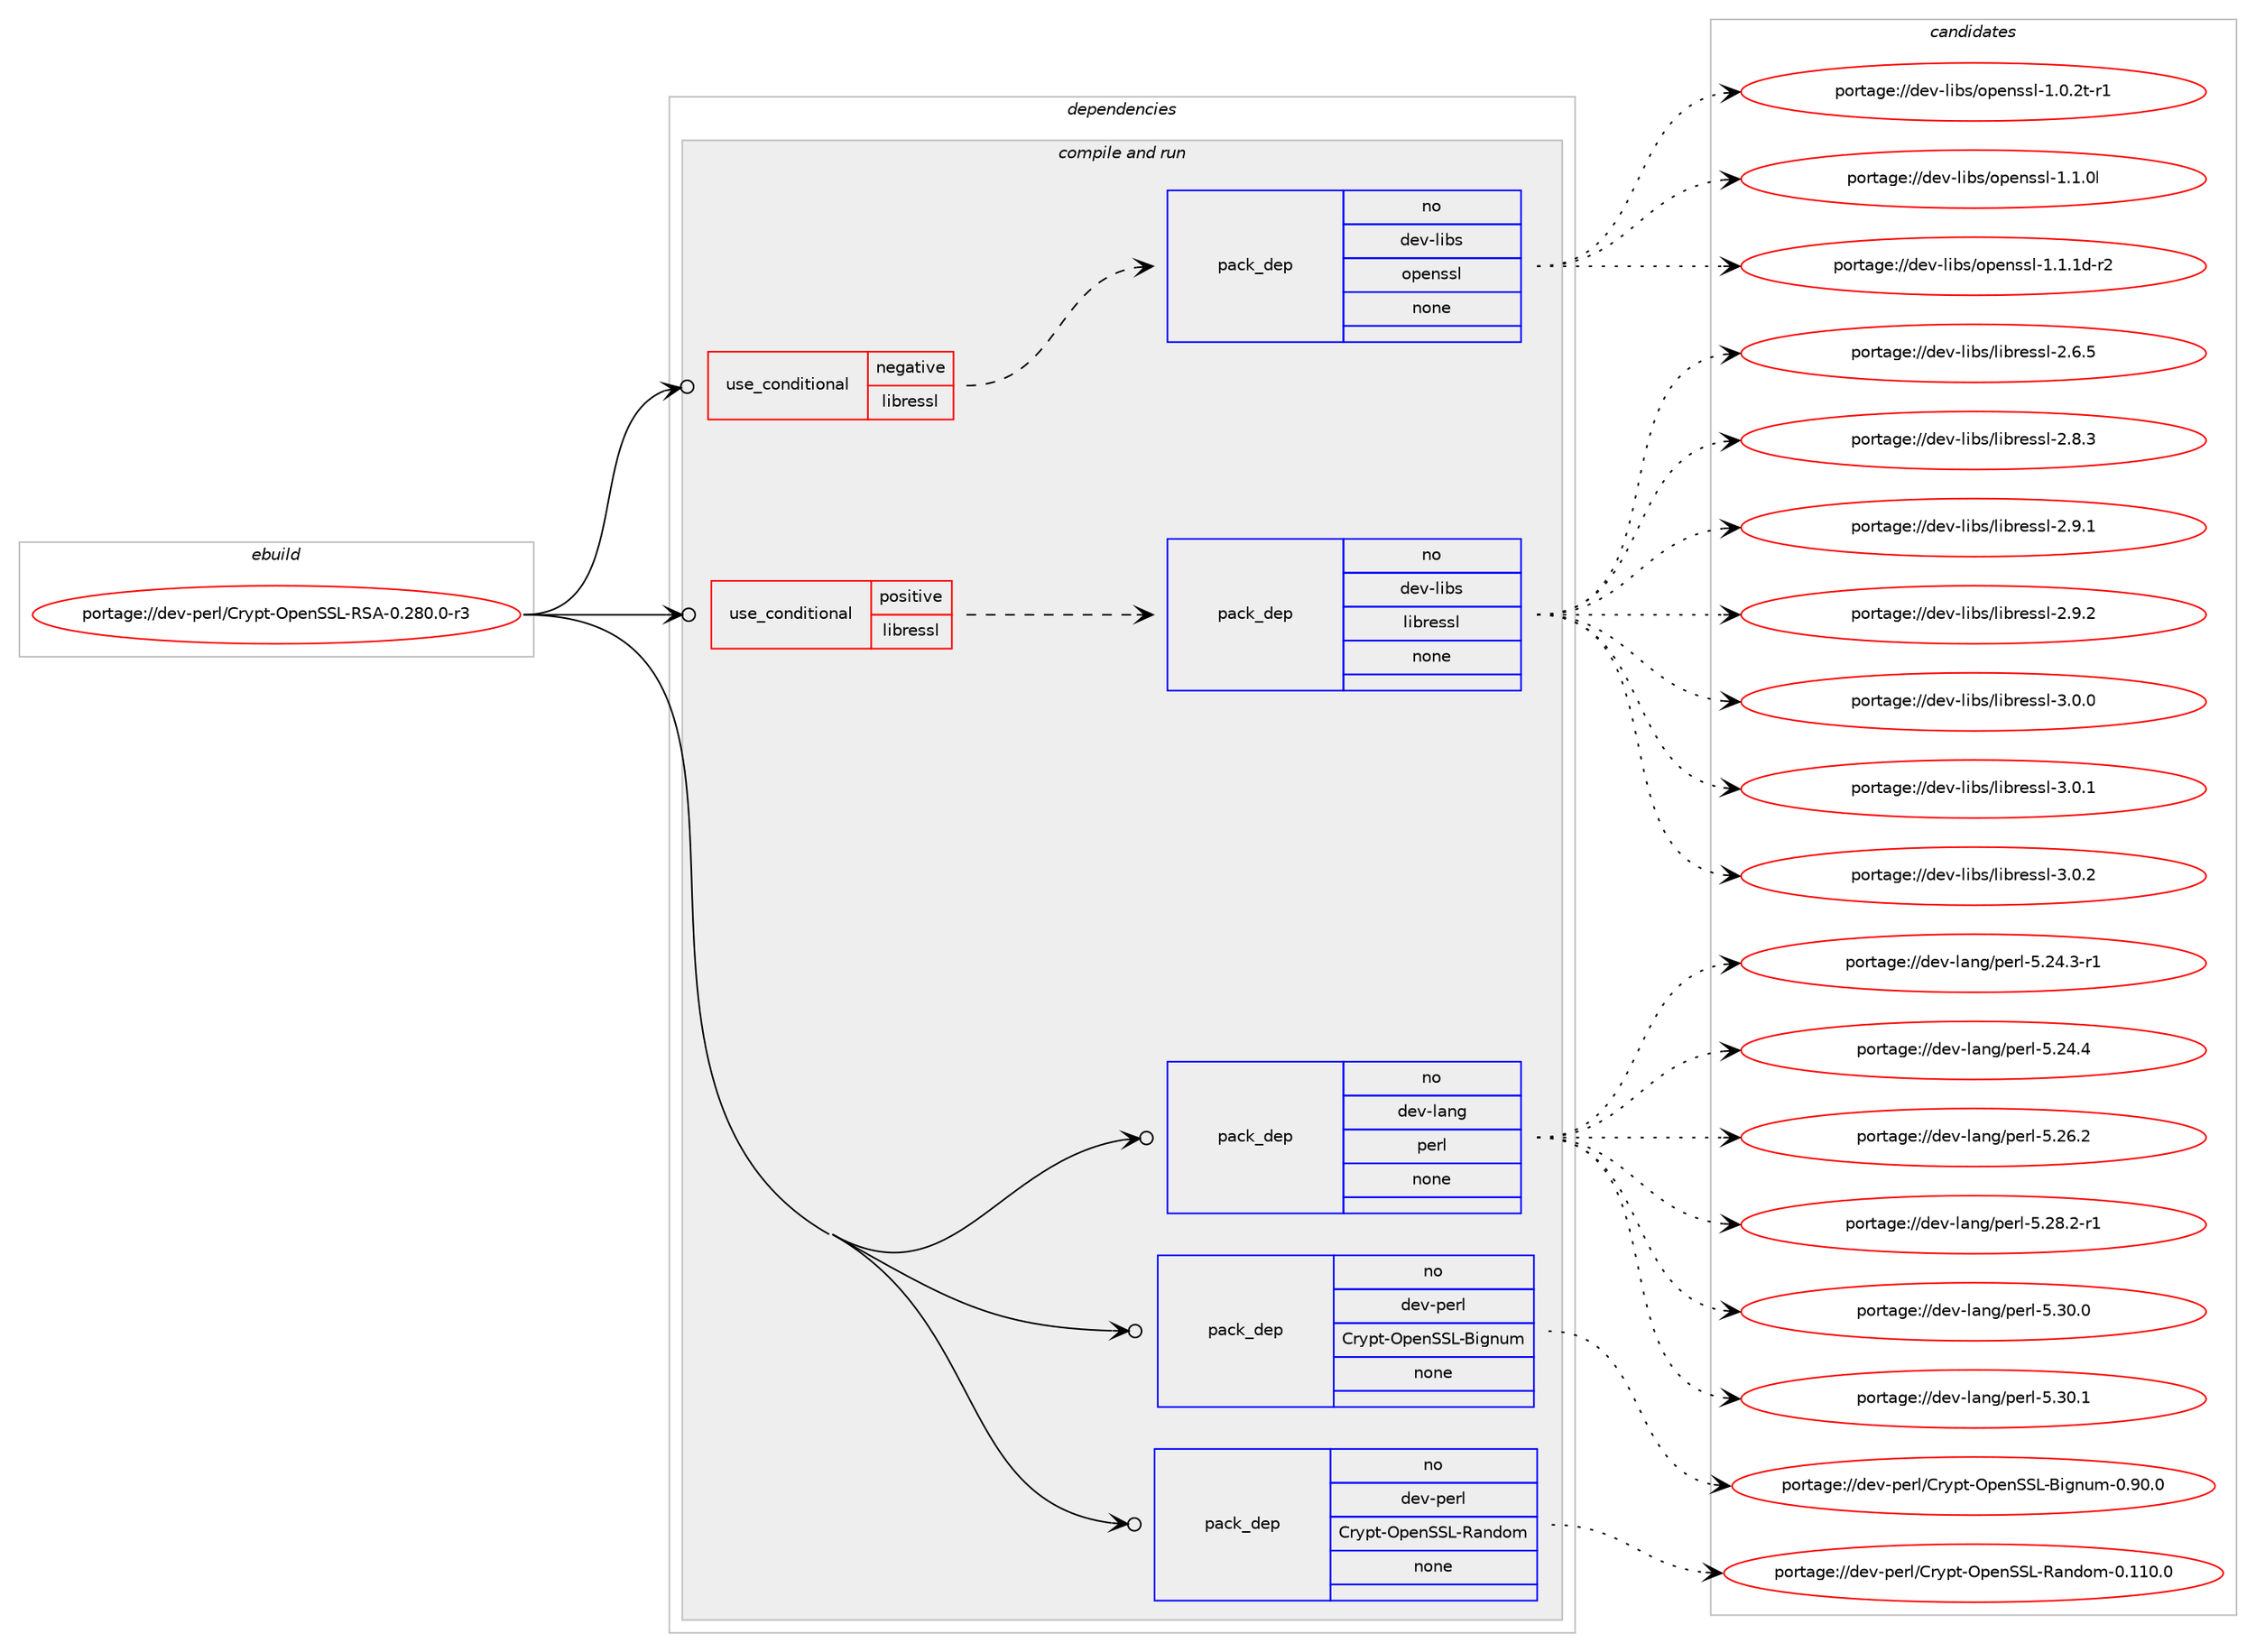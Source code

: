 digraph prolog {

# *************
# Graph options
# *************

newrank=true;
concentrate=true;
compound=true;
graph [rankdir=LR,fontname=Helvetica,fontsize=10,ranksep=1.5];#, ranksep=2.5, nodesep=0.2];
edge  [arrowhead=vee];
node  [fontname=Helvetica,fontsize=10];

# **********
# The ebuild
# **********

subgraph cluster_leftcol {
color=gray;
rank=same;
label=<<i>ebuild</i>>;
id [label="portage://dev-perl/Crypt-OpenSSL-RSA-0.280.0-r3", color=red, width=4, href="../dev-perl/Crypt-OpenSSL-RSA-0.280.0-r3.svg"];
}

# ****************
# The dependencies
# ****************

subgraph cluster_midcol {
color=gray;
label=<<i>dependencies</i>>;
subgraph cluster_compile {
fillcolor="#eeeeee";
style=filled;
label=<<i>compile</i>>;
}
subgraph cluster_compileandrun {
fillcolor="#eeeeee";
style=filled;
label=<<i>compile and run</i>>;
subgraph cond22708 {
dependency110296 [label=<<TABLE BORDER="0" CELLBORDER="1" CELLSPACING="0" CELLPADDING="4"><TR><TD ROWSPAN="3" CELLPADDING="10">use_conditional</TD></TR><TR><TD>negative</TD></TR><TR><TD>libressl</TD></TR></TABLE>>, shape=none, color=red];
subgraph pack84416 {
dependency110297 [label=<<TABLE BORDER="0" CELLBORDER="1" CELLSPACING="0" CELLPADDING="4" WIDTH="220"><TR><TD ROWSPAN="6" CELLPADDING="30">pack_dep</TD></TR><TR><TD WIDTH="110">no</TD></TR><TR><TD>dev-libs</TD></TR><TR><TD>openssl</TD></TR><TR><TD>none</TD></TR><TR><TD></TD></TR></TABLE>>, shape=none, color=blue];
}
dependency110296:e -> dependency110297:w [weight=20,style="dashed",arrowhead="vee"];
}
id:e -> dependency110296:w [weight=20,style="solid",arrowhead="odotvee"];
subgraph cond22709 {
dependency110298 [label=<<TABLE BORDER="0" CELLBORDER="1" CELLSPACING="0" CELLPADDING="4"><TR><TD ROWSPAN="3" CELLPADDING="10">use_conditional</TD></TR><TR><TD>positive</TD></TR><TR><TD>libressl</TD></TR></TABLE>>, shape=none, color=red];
subgraph pack84417 {
dependency110299 [label=<<TABLE BORDER="0" CELLBORDER="1" CELLSPACING="0" CELLPADDING="4" WIDTH="220"><TR><TD ROWSPAN="6" CELLPADDING="30">pack_dep</TD></TR><TR><TD WIDTH="110">no</TD></TR><TR><TD>dev-libs</TD></TR><TR><TD>libressl</TD></TR><TR><TD>none</TD></TR><TR><TD></TD></TR></TABLE>>, shape=none, color=blue];
}
dependency110298:e -> dependency110299:w [weight=20,style="dashed",arrowhead="vee"];
}
id:e -> dependency110298:w [weight=20,style="solid",arrowhead="odotvee"];
subgraph pack84418 {
dependency110300 [label=<<TABLE BORDER="0" CELLBORDER="1" CELLSPACING="0" CELLPADDING="4" WIDTH="220"><TR><TD ROWSPAN="6" CELLPADDING="30">pack_dep</TD></TR><TR><TD WIDTH="110">no</TD></TR><TR><TD>dev-lang</TD></TR><TR><TD>perl</TD></TR><TR><TD>none</TD></TR><TR><TD></TD></TR></TABLE>>, shape=none, color=blue];
}
id:e -> dependency110300:w [weight=20,style="solid",arrowhead="odotvee"];
subgraph pack84419 {
dependency110301 [label=<<TABLE BORDER="0" CELLBORDER="1" CELLSPACING="0" CELLPADDING="4" WIDTH="220"><TR><TD ROWSPAN="6" CELLPADDING="30">pack_dep</TD></TR><TR><TD WIDTH="110">no</TD></TR><TR><TD>dev-perl</TD></TR><TR><TD>Crypt-OpenSSL-Bignum</TD></TR><TR><TD>none</TD></TR><TR><TD></TD></TR></TABLE>>, shape=none, color=blue];
}
id:e -> dependency110301:w [weight=20,style="solid",arrowhead="odotvee"];
subgraph pack84420 {
dependency110302 [label=<<TABLE BORDER="0" CELLBORDER="1" CELLSPACING="0" CELLPADDING="4" WIDTH="220"><TR><TD ROWSPAN="6" CELLPADDING="30">pack_dep</TD></TR><TR><TD WIDTH="110">no</TD></TR><TR><TD>dev-perl</TD></TR><TR><TD>Crypt-OpenSSL-Random</TD></TR><TR><TD>none</TD></TR><TR><TD></TD></TR></TABLE>>, shape=none, color=blue];
}
id:e -> dependency110302:w [weight=20,style="solid",arrowhead="odotvee"];
}
subgraph cluster_run {
fillcolor="#eeeeee";
style=filled;
label=<<i>run</i>>;
}
}

# **************
# The candidates
# **************

subgraph cluster_choices {
rank=same;
color=gray;
label=<<i>candidates</i>>;

subgraph choice84416 {
color=black;
nodesep=1;
choiceportage1001011184510810598115471111121011101151151084549464846501164511449 [label="portage://dev-libs/openssl-1.0.2t-r1", color=red, width=4,href="../dev-libs/openssl-1.0.2t-r1.svg"];
choiceportage100101118451081059811547111112101110115115108454946494648108 [label="portage://dev-libs/openssl-1.1.0l", color=red, width=4,href="../dev-libs/openssl-1.1.0l.svg"];
choiceportage1001011184510810598115471111121011101151151084549464946491004511450 [label="portage://dev-libs/openssl-1.1.1d-r2", color=red, width=4,href="../dev-libs/openssl-1.1.1d-r2.svg"];
dependency110297:e -> choiceportage1001011184510810598115471111121011101151151084549464846501164511449:w [style=dotted,weight="100"];
dependency110297:e -> choiceportage100101118451081059811547111112101110115115108454946494648108:w [style=dotted,weight="100"];
dependency110297:e -> choiceportage1001011184510810598115471111121011101151151084549464946491004511450:w [style=dotted,weight="100"];
}
subgraph choice84417 {
color=black;
nodesep=1;
choiceportage10010111845108105981154710810598114101115115108455046544653 [label="portage://dev-libs/libressl-2.6.5", color=red, width=4,href="../dev-libs/libressl-2.6.5.svg"];
choiceportage10010111845108105981154710810598114101115115108455046564651 [label="portage://dev-libs/libressl-2.8.3", color=red, width=4,href="../dev-libs/libressl-2.8.3.svg"];
choiceportage10010111845108105981154710810598114101115115108455046574649 [label="portage://dev-libs/libressl-2.9.1", color=red, width=4,href="../dev-libs/libressl-2.9.1.svg"];
choiceportage10010111845108105981154710810598114101115115108455046574650 [label="portage://dev-libs/libressl-2.9.2", color=red, width=4,href="../dev-libs/libressl-2.9.2.svg"];
choiceportage10010111845108105981154710810598114101115115108455146484648 [label="portage://dev-libs/libressl-3.0.0", color=red, width=4,href="../dev-libs/libressl-3.0.0.svg"];
choiceportage10010111845108105981154710810598114101115115108455146484649 [label="portage://dev-libs/libressl-3.0.1", color=red, width=4,href="../dev-libs/libressl-3.0.1.svg"];
choiceportage10010111845108105981154710810598114101115115108455146484650 [label="portage://dev-libs/libressl-3.0.2", color=red, width=4,href="../dev-libs/libressl-3.0.2.svg"];
dependency110299:e -> choiceportage10010111845108105981154710810598114101115115108455046544653:w [style=dotted,weight="100"];
dependency110299:e -> choiceportage10010111845108105981154710810598114101115115108455046564651:w [style=dotted,weight="100"];
dependency110299:e -> choiceportage10010111845108105981154710810598114101115115108455046574649:w [style=dotted,weight="100"];
dependency110299:e -> choiceportage10010111845108105981154710810598114101115115108455046574650:w [style=dotted,weight="100"];
dependency110299:e -> choiceportage10010111845108105981154710810598114101115115108455146484648:w [style=dotted,weight="100"];
dependency110299:e -> choiceportage10010111845108105981154710810598114101115115108455146484649:w [style=dotted,weight="100"];
dependency110299:e -> choiceportage10010111845108105981154710810598114101115115108455146484650:w [style=dotted,weight="100"];
}
subgraph choice84418 {
color=black;
nodesep=1;
choiceportage100101118451089711010347112101114108455346505246514511449 [label="portage://dev-lang/perl-5.24.3-r1", color=red, width=4,href="../dev-lang/perl-5.24.3-r1.svg"];
choiceportage10010111845108971101034711210111410845534650524652 [label="portage://dev-lang/perl-5.24.4", color=red, width=4,href="../dev-lang/perl-5.24.4.svg"];
choiceportage10010111845108971101034711210111410845534650544650 [label="portage://dev-lang/perl-5.26.2", color=red, width=4,href="../dev-lang/perl-5.26.2.svg"];
choiceportage100101118451089711010347112101114108455346505646504511449 [label="portage://dev-lang/perl-5.28.2-r1", color=red, width=4,href="../dev-lang/perl-5.28.2-r1.svg"];
choiceportage10010111845108971101034711210111410845534651484648 [label="portage://dev-lang/perl-5.30.0", color=red, width=4,href="../dev-lang/perl-5.30.0.svg"];
choiceportage10010111845108971101034711210111410845534651484649 [label="portage://dev-lang/perl-5.30.1", color=red, width=4,href="../dev-lang/perl-5.30.1.svg"];
dependency110300:e -> choiceportage100101118451089711010347112101114108455346505246514511449:w [style=dotted,weight="100"];
dependency110300:e -> choiceportage10010111845108971101034711210111410845534650524652:w [style=dotted,weight="100"];
dependency110300:e -> choiceportage10010111845108971101034711210111410845534650544650:w [style=dotted,weight="100"];
dependency110300:e -> choiceportage100101118451089711010347112101114108455346505646504511449:w [style=dotted,weight="100"];
dependency110300:e -> choiceportage10010111845108971101034711210111410845534651484648:w [style=dotted,weight="100"];
dependency110300:e -> choiceportage10010111845108971101034711210111410845534651484649:w [style=dotted,weight="100"];
}
subgraph choice84419 {
color=black;
nodesep=1;
choiceportage1001011184511210111410847671141211121164579112101110838376456610510311011710945484657484648 [label="portage://dev-perl/Crypt-OpenSSL-Bignum-0.90.0", color=red, width=4,href="../dev-perl/Crypt-OpenSSL-Bignum-0.90.0.svg"];
dependency110301:e -> choiceportage1001011184511210111410847671141211121164579112101110838376456610510311011710945484657484648:w [style=dotted,weight="100"];
}
subgraph choice84420 {
color=black;
nodesep=1;
choiceportage10010111845112101114108476711412111211645791121011108383764582971101001111094548464949484648 [label="portage://dev-perl/Crypt-OpenSSL-Random-0.110.0", color=red, width=4,href="../dev-perl/Crypt-OpenSSL-Random-0.110.0.svg"];
dependency110302:e -> choiceportage10010111845112101114108476711412111211645791121011108383764582971101001111094548464949484648:w [style=dotted,weight="100"];
}
}

}
